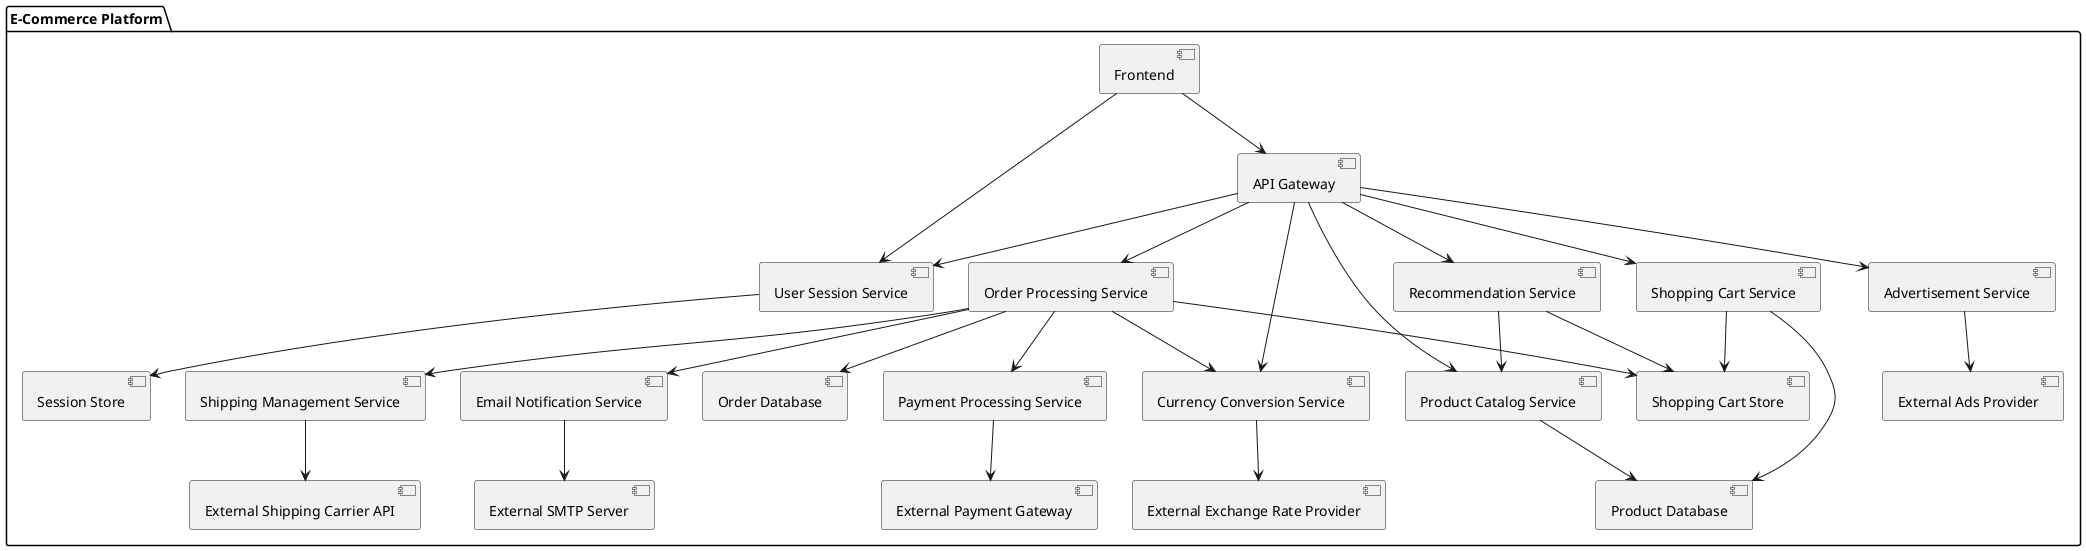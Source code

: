 @startuml
package "E-Commerce Platform" {

  [Frontend] as Frontend
  [User Session Service] as SessionService
  [API Gateway] as APIGateway

  [Product Catalog Service] as CatalogService
  [Shopping Cart Service] as CartService
  [Recommendation Service] as RecommendationService
  [Advertisement Service] as AdsService
  [Currency Conversion Service] as CurrencyService
  [Order Processing Service] as CheckoutService
  [Payment Processing Service] as PaymentService
  [Shipping Management Service] as ShippingService
  [Email Notification Service] as EmailService

  [Product Database] as ProductsDB
  [Shopping Cart Store] as CartStore
  [Order Database] as OrderDB
  [Session Store] as SessionStore

  [External Exchange Rate Provider] as FXProvider
  [External Payment Gateway] as PaymentGateway
  [External Shipping Carrier API] as ShippingCarrierAPI
  [External Ads Provider] as AdsProvider
  [External SMTP Server] as SmtpServer


  Frontend --> APIGateway
  Frontend --> SessionService

  APIGateway --> CatalogService
  APIGateway --> CartService
  APIGateway --> RecommendationService
  APIGateway --> AdsService
  APIGateway --> CurrencyService
  APIGateway --> CheckoutService
  APIGateway --> SessionService

  CatalogService --> ProductsDB
  CartService --> CartStore
  CartService --> ProductsDB

  RecommendationService --> CatalogService
  RecommendationService --> CartStore
  AdsService --> AdsProvider

  CurrencyService --> FXProvider

  CheckoutService --> CartStore
  CheckoutService --> CurrencyService
  CheckoutService --> ShippingService
  CheckoutService --> PaymentService
  CheckoutService --> EmailService
  CheckoutService --> OrderDB

  PaymentService --> PaymentGateway
  ShippingService --> ShippingCarrierAPI

  EmailService --> SmtpServer

  SessionService --> SessionStore
}
@enduml
